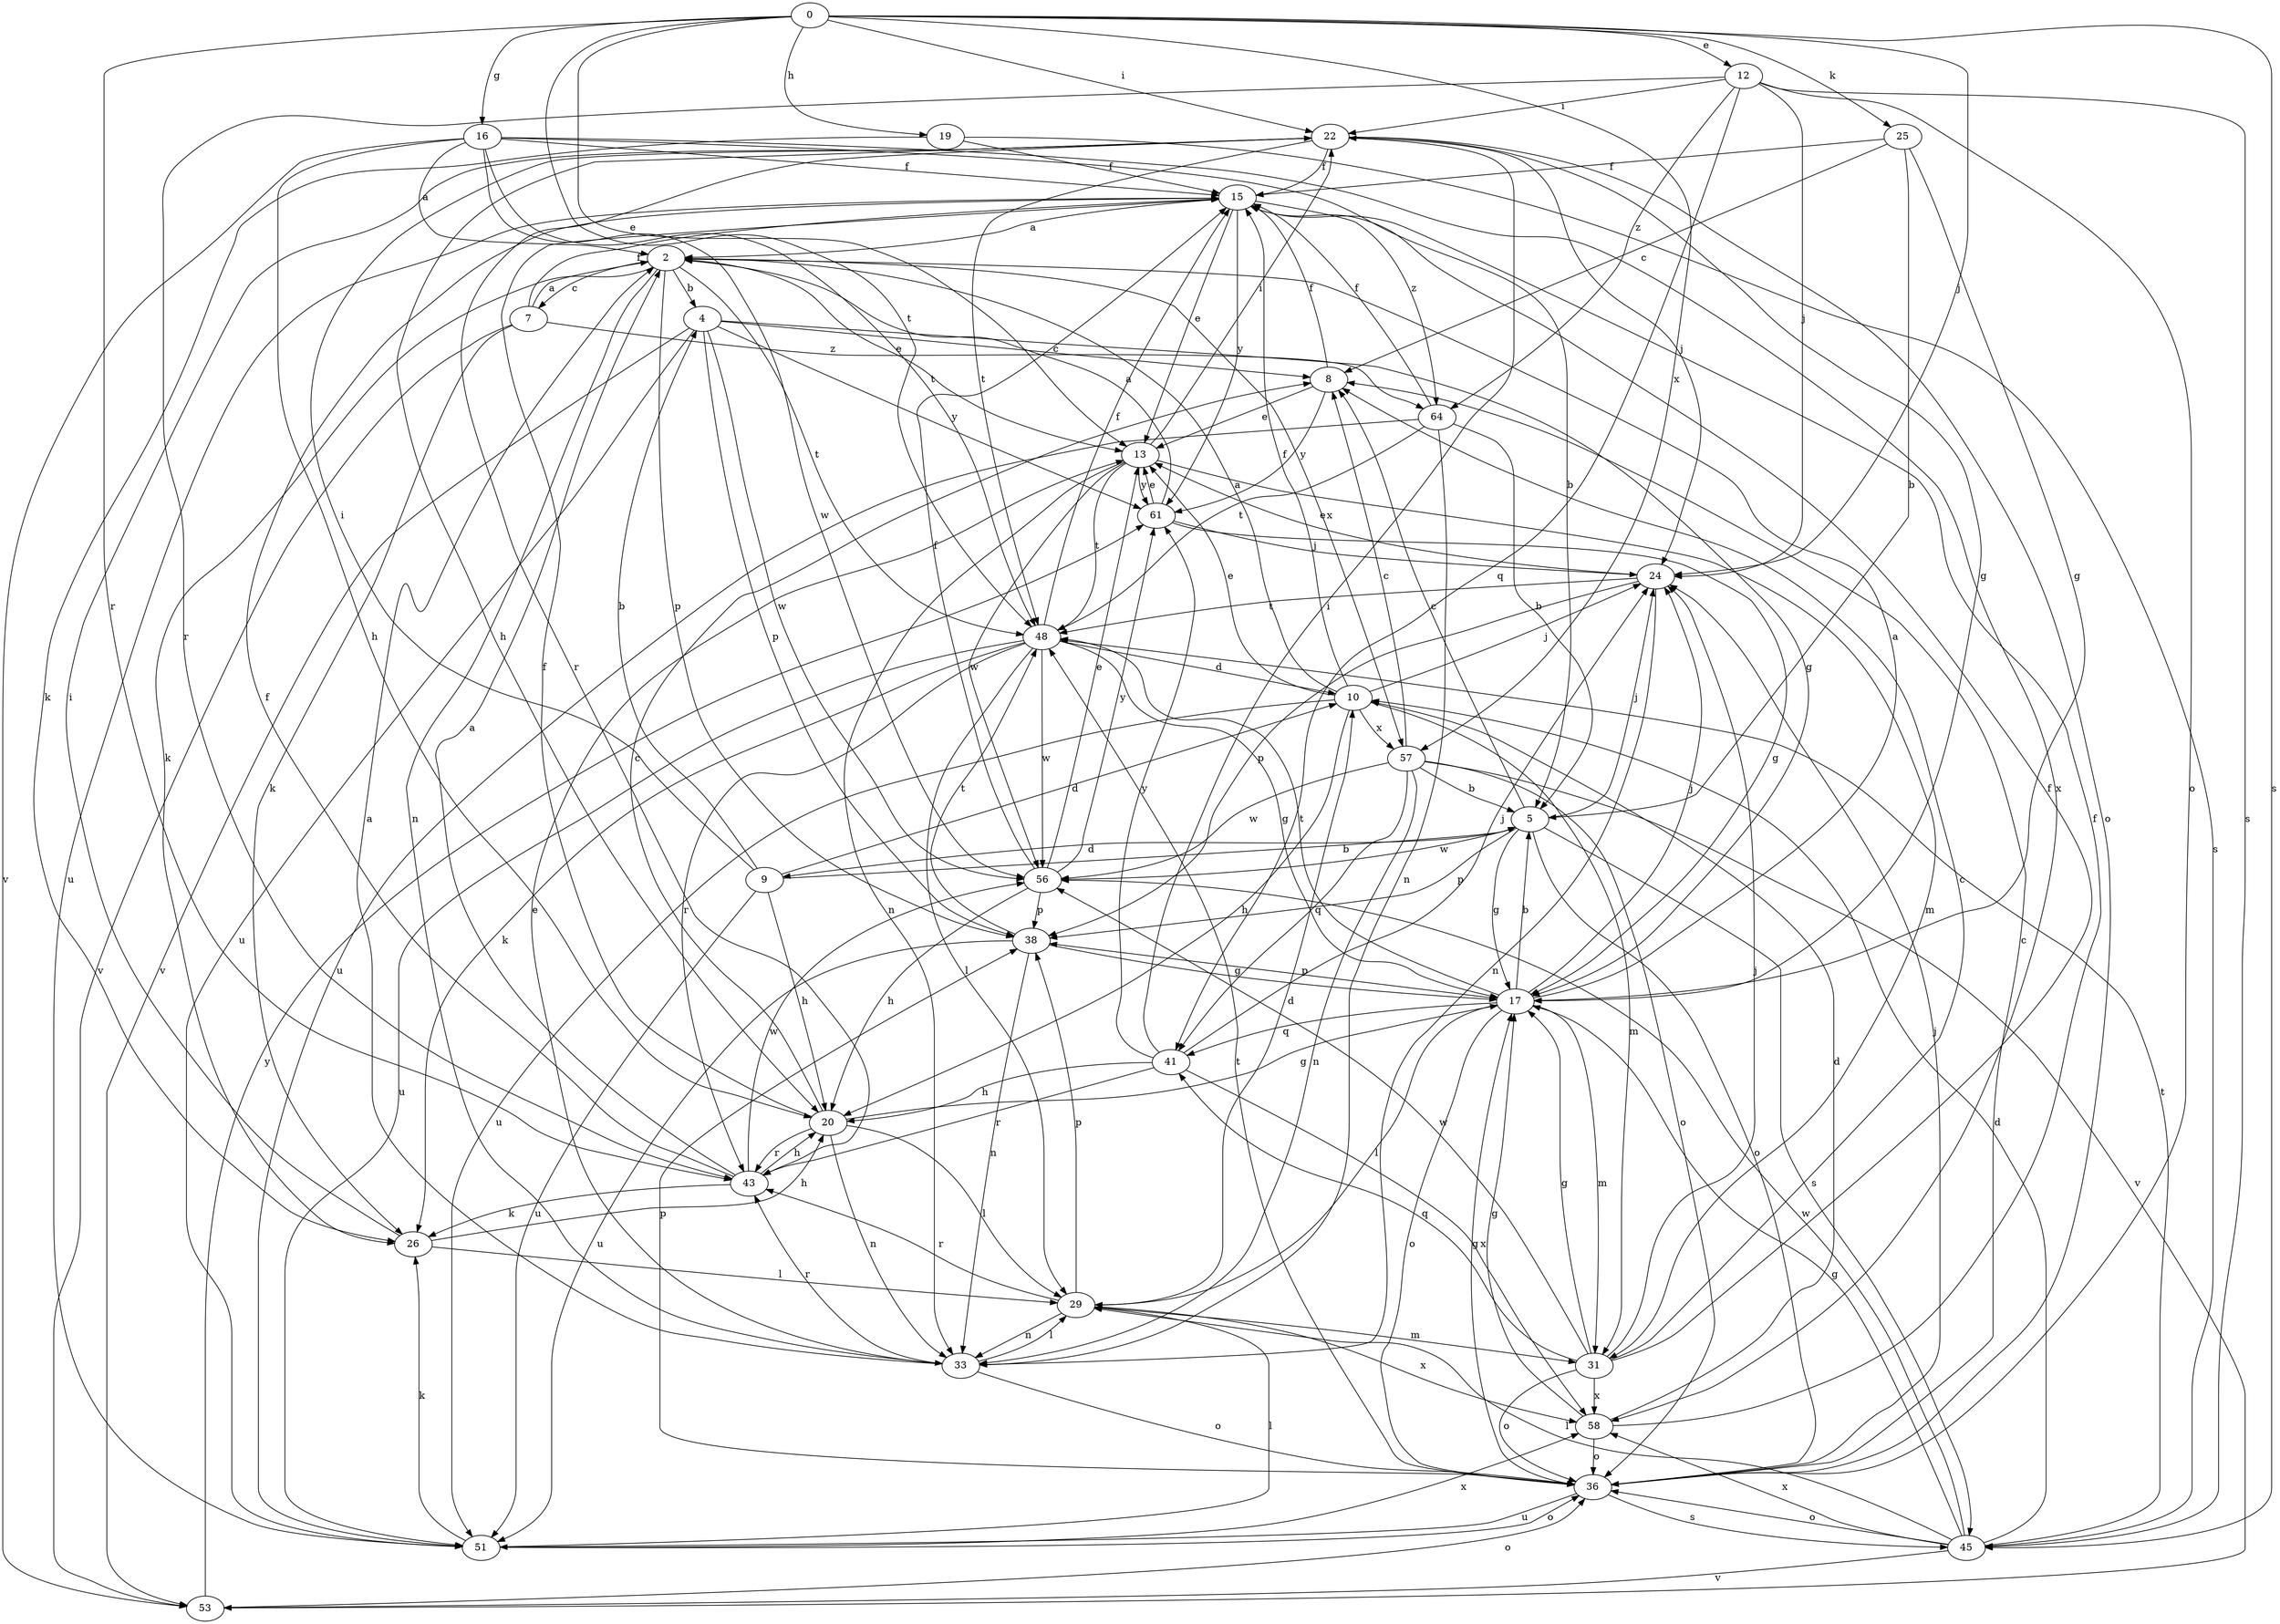 strict digraph  {
0;
2;
4;
5;
7;
8;
9;
10;
12;
13;
15;
16;
17;
19;
20;
22;
24;
25;
26;
29;
31;
33;
36;
38;
41;
43;
45;
48;
51;
53;
56;
57;
58;
61;
64;
0 -> 12  [label=e];
0 -> 13  [label=e];
0 -> 16  [label=g];
0 -> 19  [label=h];
0 -> 22  [label=i];
0 -> 24  [label=j];
0 -> 25  [label=k];
0 -> 43  [label=r];
0 -> 45  [label=s];
0 -> 48  [label=t];
0 -> 57  [label=x];
2 -> 4  [label=b];
2 -> 7  [label=c];
2 -> 13  [label=e];
2 -> 26  [label=k];
2 -> 33  [label=n];
2 -> 38  [label=p];
2 -> 48  [label=t];
2 -> 57  [label=x];
4 -> 8  [label=c];
4 -> 17  [label=g];
4 -> 38  [label=p];
4 -> 51  [label=u];
4 -> 53  [label=v];
4 -> 56  [label=w];
4 -> 61  [label=y];
5 -> 8  [label=c];
5 -> 9  [label=d];
5 -> 17  [label=g];
5 -> 24  [label=j];
5 -> 36  [label=o];
5 -> 38  [label=p];
5 -> 45  [label=s];
5 -> 56  [label=w];
7 -> 2  [label=a];
7 -> 15  [label=f];
7 -> 26  [label=k];
7 -> 53  [label=v];
7 -> 64  [label=z];
8 -> 13  [label=e];
8 -> 15  [label=f];
8 -> 61  [label=y];
9 -> 4  [label=b];
9 -> 5  [label=b];
9 -> 10  [label=d];
9 -> 20  [label=h];
9 -> 22  [label=i];
9 -> 51  [label=u];
10 -> 2  [label=a];
10 -> 13  [label=e];
10 -> 15  [label=f];
10 -> 20  [label=h];
10 -> 24  [label=j];
10 -> 31  [label=m];
10 -> 51  [label=u];
10 -> 57  [label=x];
12 -> 22  [label=i];
12 -> 24  [label=j];
12 -> 36  [label=o];
12 -> 41  [label=q];
12 -> 43  [label=r];
12 -> 45  [label=s];
12 -> 64  [label=z];
13 -> 22  [label=i];
13 -> 31  [label=m];
13 -> 33  [label=n];
13 -> 48  [label=t];
13 -> 56  [label=w];
13 -> 61  [label=y];
15 -> 2  [label=a];
15 -> 13  [label=e];
15 -> 51  [label=u];
15 -> 61  [label=y];
15 -> 64  [label=z];
16 -> 2  [label=a];
16 -> 5  [label=b];
16 -> 15  [label=f];
16 -> 20  [label=h];
16 -> 48  [label=t];
16 -> 53  [label=v];
16 -> 56  [label=w];
16 -> 58  [label=x];
17 -> 2  [label=a];
17 -> 5  [label=b];
17 -> 24  [label=j];
17 -> 29  [label=l];
17 -> 31  [label=m];
17 -> 36  [label=o];
17 -> 38  [label=p];
17 -> 41  [label=q];
17 -> 48  [label=t];
19 -> 15  [label=f];
19 -> 26  [label=k];
19 -> 45  [label=s];
20 -> 8  [label=c];
20 -> 15  [label=f];
20 -> 17  [label=g];
20 -> 29  [label=l];
20 -> 33  [label=n];
20 -> 43  [label=r];
22 -> 15  [label=f];
22 -> 17  [label=g];
22 -> 20  [label=h];
22 -> 24  [label=j];
22 -> 36  [label=o];
22 -> 43  [label=r];
22 -> 48  [label=t];
24 -> 13  [label=e];
24 -> 33  [label=n];
24 -> 38  [label=p];
24 -> 48  [label=t];
25 -> 5  [label=b];
25 -> 8  [label=c];
25 -> 15  [label=f];
25 -> 17  [label=g];
26 -> 20  [label=h];
26 -> 22  [label=i];
26 -> 29  [label=l];
29 -> 10  [label=d];
29 -> 31  [label=m];
29 -> 33  [label=n];
29 -> 38  [label=p];
29 -> 43  [label=r];
29 -> 58  [label=x];
31 -> 8  [label=c];
31 -> 15  [label=f];
31 -> 17  [label=g];
31 -> 24  [label=j];
31 -> 36  [label=o];
31 -> 41  [label=q];
31 -> 56  [label=w];
31 -> 58  [label=x];
33 -> 2  [label=a];
33 -> 13  [label=e];
33 -> 29  [label=l];
33 -> 36  [label=o];
33 -> 43  [label=r];
36 -> 8  [label=c];
36 -> 17  [label=g];
36 -> 24  [label=j];
36 -> 38  [label=p];
36 -> 45  [label=s];
36 -> 48  [label=t];
36 -> 51  [label=u];
38 -> 17  [label=g];
38 -> 33  [label=n];
38 -> 48  [label=t];
38 -> 51  [label=u];
41 -> 20  [label=h];
41 -> 22  [label=i];
41 -> 24  [label=j];
41 -> 43  [label=r];
41 -> 58  [label=x];
41 -> 61  [label=y];
43 -> 2  [label=a];
43 -> 15  [label=f];
43 -> 20  [label=h];
43 -> 26  [label=k];
43 -> 56  [label=w];
45 -> 10  [label=d];
45 -> 17  [label=g];
45 -> 29  [label=l];
45 -> 36  [label=o];
45 -> 48  [label=t];
45 -> 53  [label=v];
45 -> 56  [label=w];
45 -> 58  [label=x];
48 -> 10  [label=d];
48 -> 15  [label=f];
48 -> 17  [label=g];
48 -> 26  [label=k];
48 -> 29  [label=l];
48 -> 43  [label=r];
48 -> 51  [label=u];
48 -> 56  [label=w];
51 -> 26  [label=k];
51 -> 29  [label=l];
51 -> 36  [label=o];
51 -> 58  [label=x];
53 -> 36  [label=o];
53 -> 61  [label=y];
56 -> 13  [label=e];
56 -> 15  [label=f];
56 -> 20  [label=h];
56 -> 38  [label=p];
56 -> 61  [label=y];
57 -> 5  [label=b];
57 -> 8  [label=c];
57 -> 33  [label=n];
57 -> 36  [label=o];
57 -> 41  [label=q];
57 -> 53  [label=v];
57 -> 56  [label=w];
58 -> 10  [label=d];
58 -> 15  [label=f];
58 -> 17  [label=g];
58 -> 36  [label=o];
61 -> 2  [label=a];
61 -> 13  [label=e];
61 -> 17  [label=g];
61 -> 24  [label=j];
64 -> 5  [label=b];
64 -> 15  [label=f];
64 -> 33  [label=n];
64 -> 48  [label=t];
64 -> 51  [label=u];
}
